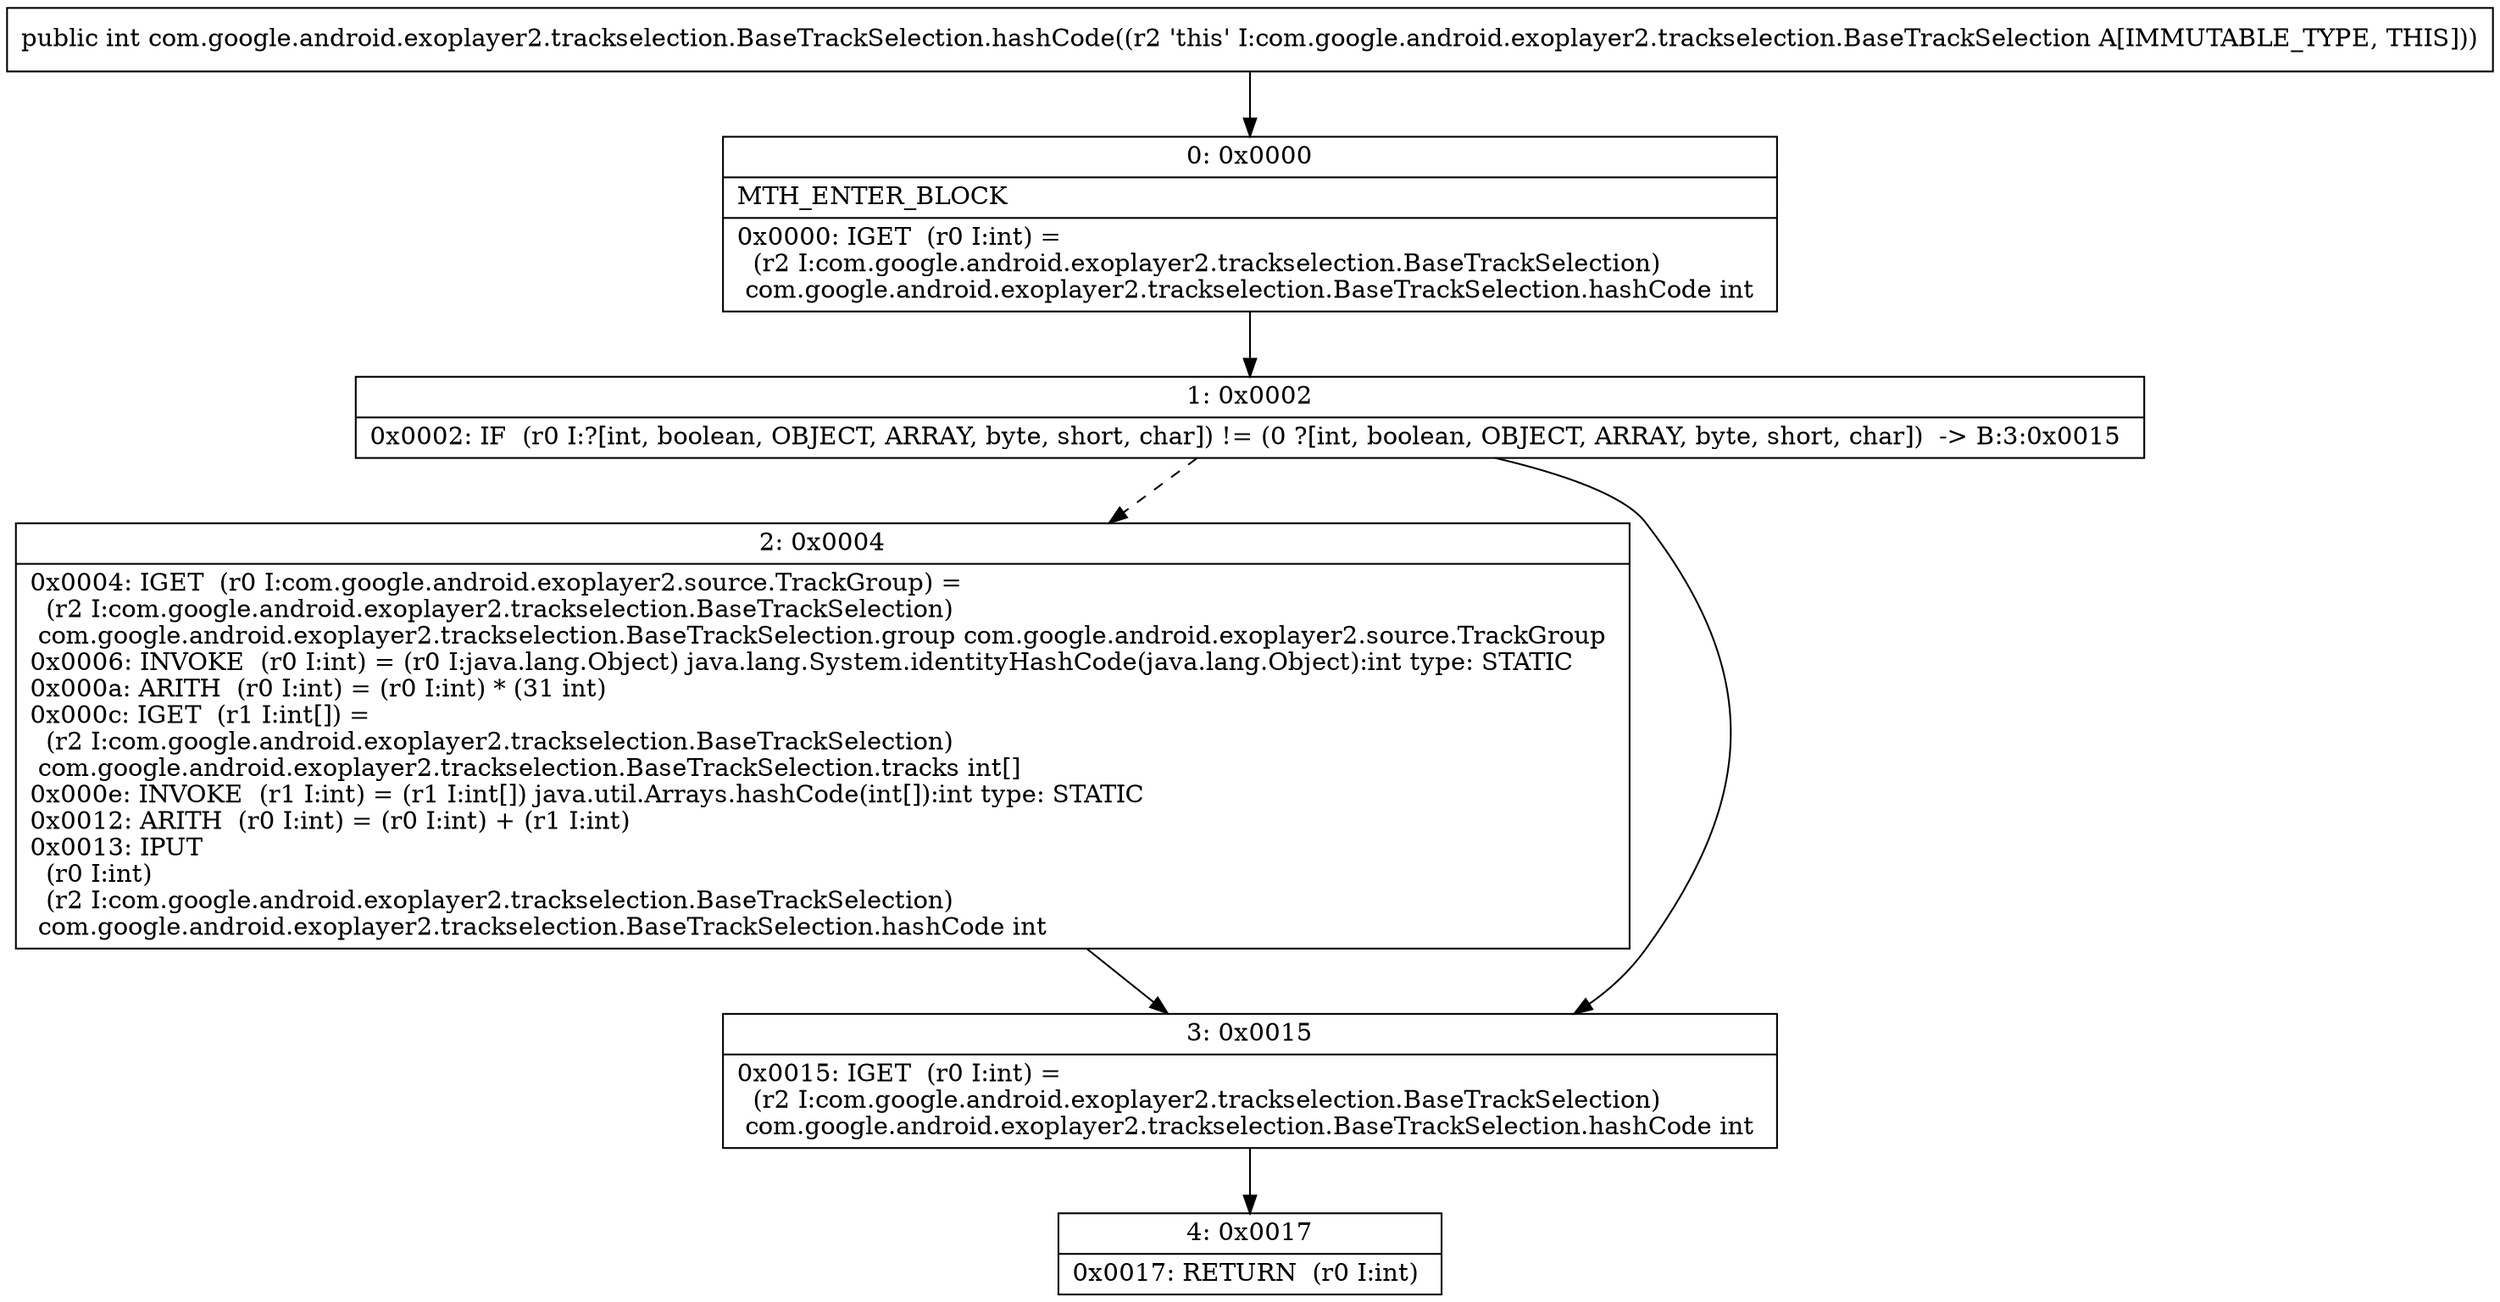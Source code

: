digraph "CFG forcom.google.android.exoplayer2.trackselection.BaseTrackSelection.hashCode()I" {
Node_0 [shape=record,label="{0\:\ 0x0000|MTH_ENTER_BLOCK\l|0x0000: IGET  (r0 I:int) = \l  (r2 I:com.google.android.exoplayer2.trackselection.BaseTrackSelection)\l com.google.android.exoplayer2.trackselection.BaseTrackSelection.hashCode int \l}"];
Node_1 [shape=record,label="{1\:\ 0x0002|0x0002: IF  (r0 I:?[int, boolean, OBJECT, ARRAY, byte, short, char]) != (0 ?[int, boolean, OBJECT, ARRAY, byte, short, char])  \-\> B:3:0x0015 \l}"];
Node_2 [shape=record,label="{2\:\ 0x0004|0x0004: IGET  (r0 I:com.google.android.exoplayer2.source.TrackGroup) = \l  (r2 I:com.google.android.exoplayer2.trackselection.BaseTrackSelection)\l com.google.android.exoplayer2.trackselection.BaseTrackSelection.group com.google.android.exoplayer2.source.TrackGroup \l0x0006: INVOKE  (r0 I:int) = (r0 I:java.lang.Object) java.lang.System.identityHashCode(java.lang.Object):int type: STATIC \l0x000a: ARITH  (r0 I:int) = (r0 I:int) * (31 int) \l0x000c: IGET  (r1 I:int[]) = \l  (r2 I:com.google.android.exoplayer2.trackselection.BaseTrackSelection)\l com.google.android.exoplayer2.trackselection.BaseTrackSelection.tracks int[] \l0x000e: INVOKE  (r1 I:int) = (r1 I:int[]) java.util.Arrays.hashCode(int[]):int type: STATIC \l0x0012: ARITH  (r0 I:int) = (r0 I:int) + (r1 I:int) \l0x0013: IPUT  \l  (r0 I:int)\l  (r2 I:com.google.android.exoplayer2.trackselection.BaseTrackSelection)\l com.google.android.exoplayer2.trackselection.BaseTrackSelection.hashCode int \l}"];
Node_3 [shape=record,label="{3\:\ 0x0015|0x0015: IGET  (r0 I:int) = \l  (r2 I:com.google.android.exoplayer2.trackselection.BaseTrackSelection)\l com.google.android.exoplayer2.trackselection.BaseTrackSelection.hashCode int \l}"];
Node_4 [shape=record,label="{4\:\ 0x0017|0x0017: RETURN  (r0 I:int) \l}"];
MethodNode[shape=record,label="{public int com.google.android.exoplayer2.trackselection.BaseTrackSelection.hashCode((r2 'this' I:com.google.android.exoplayer2.trackselection.BaseTrackSelection A[IMMUTABLE_TYPE, THIS])) }"];
MethodNode -> Node_0;
Node_0 -> Node_1;
Node_1 -> Node_2[style=dashed];
Node_1 -> Node_3;
Node_2 -> Node_3;
Node_3 -> Node_4;
}

